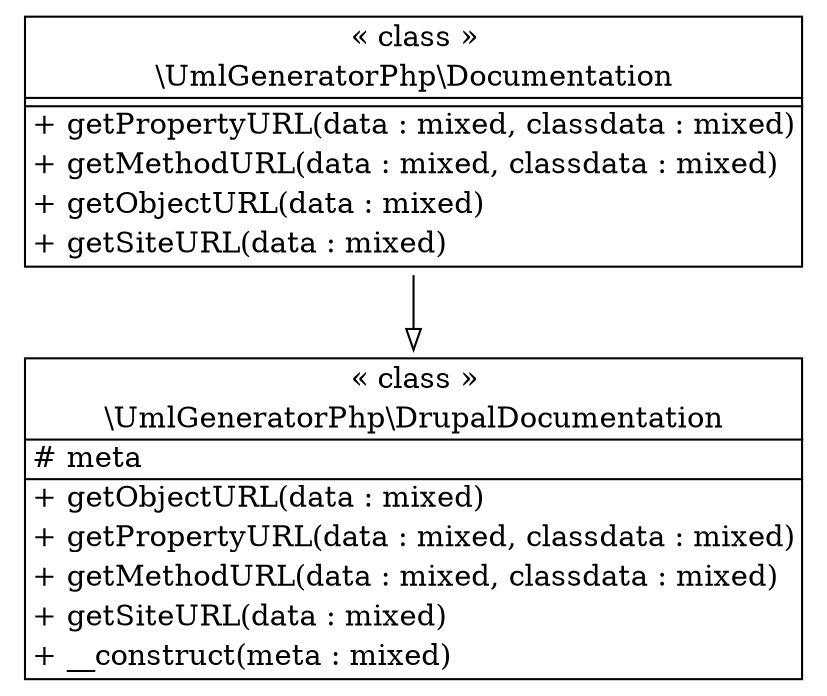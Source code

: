 digraph "Class Diagram" {
  node [shape=plaintext]
  "\\UmlGeneratorPhp\\DrupalDocumentation" [
    label=<
<table border="1" cellpadding="2" cellspacing="0" cellborder="0">
<tr><td align="center">&laquo; class &raquo;</td></tr>
<tr><td align="center" title="class DrupalDocumentation">\\UmlGeneratorPhp\\DrupalDocumentation</td></tr><hr />
<tr><td align="left" title="protected meta"># meta</td></tr>
<hr />
<tr><td align="left" title="public getObjectURL">+ getObjectURL(data : mixed)</td></tr>
<tr><td align="left" title="public getPropertyURL">+ getPropertyURL(data : mixed, classdata : mixed)</td></tr>
<tr><td align="left" title="public getMethodURL">+ getMethodURL(data : mixed, classdata : mixed)</td></tr>
<tr><td align="left" title="public getSiteURL">+ getSiteURL(data : mixed)</td></tr>
<tr><td align="left" title="public __construct">+ __construct(meta : mixed)</td></tr>
</table>
  >
  ];
  "\\UmlGeneratorPhp\\Documentation" [
    label=<
<table border="1" cellpadding="2" cellspacing="0" cellborder="0">
<tr><td align="center">&laquo; class &raquo;</td></tr>
<tr><td align="center" title="class Documentation">\\UmlGeneratorPhp\\Documentation</td></tr><hr />
<tr><td></td></tr>
<hr />
<tr><td align="left" title="public getPropertyURL">+ getPropertyURL(data : mixed, classdata : mixed)</td></tr>
<tr><td align="left" title="public getMethodURL">+ getMethodURL(data : mixed, classdata : mixed)</td></tr>
<tr><td align="left" title="public getObjectURL">+ getObjectURL(data : mixed)</td></tr>
<tr><td align="left" title="public getSiteURL">+ getSiteURL(data : mixed)</td></tr>
</table>
  >
  ];
"\\UmlGeneratorPhp\\Documentation" -> "\\UmlGeneratorPhp\\DrupalDocumentation" [arrowhead="empty"];

}
